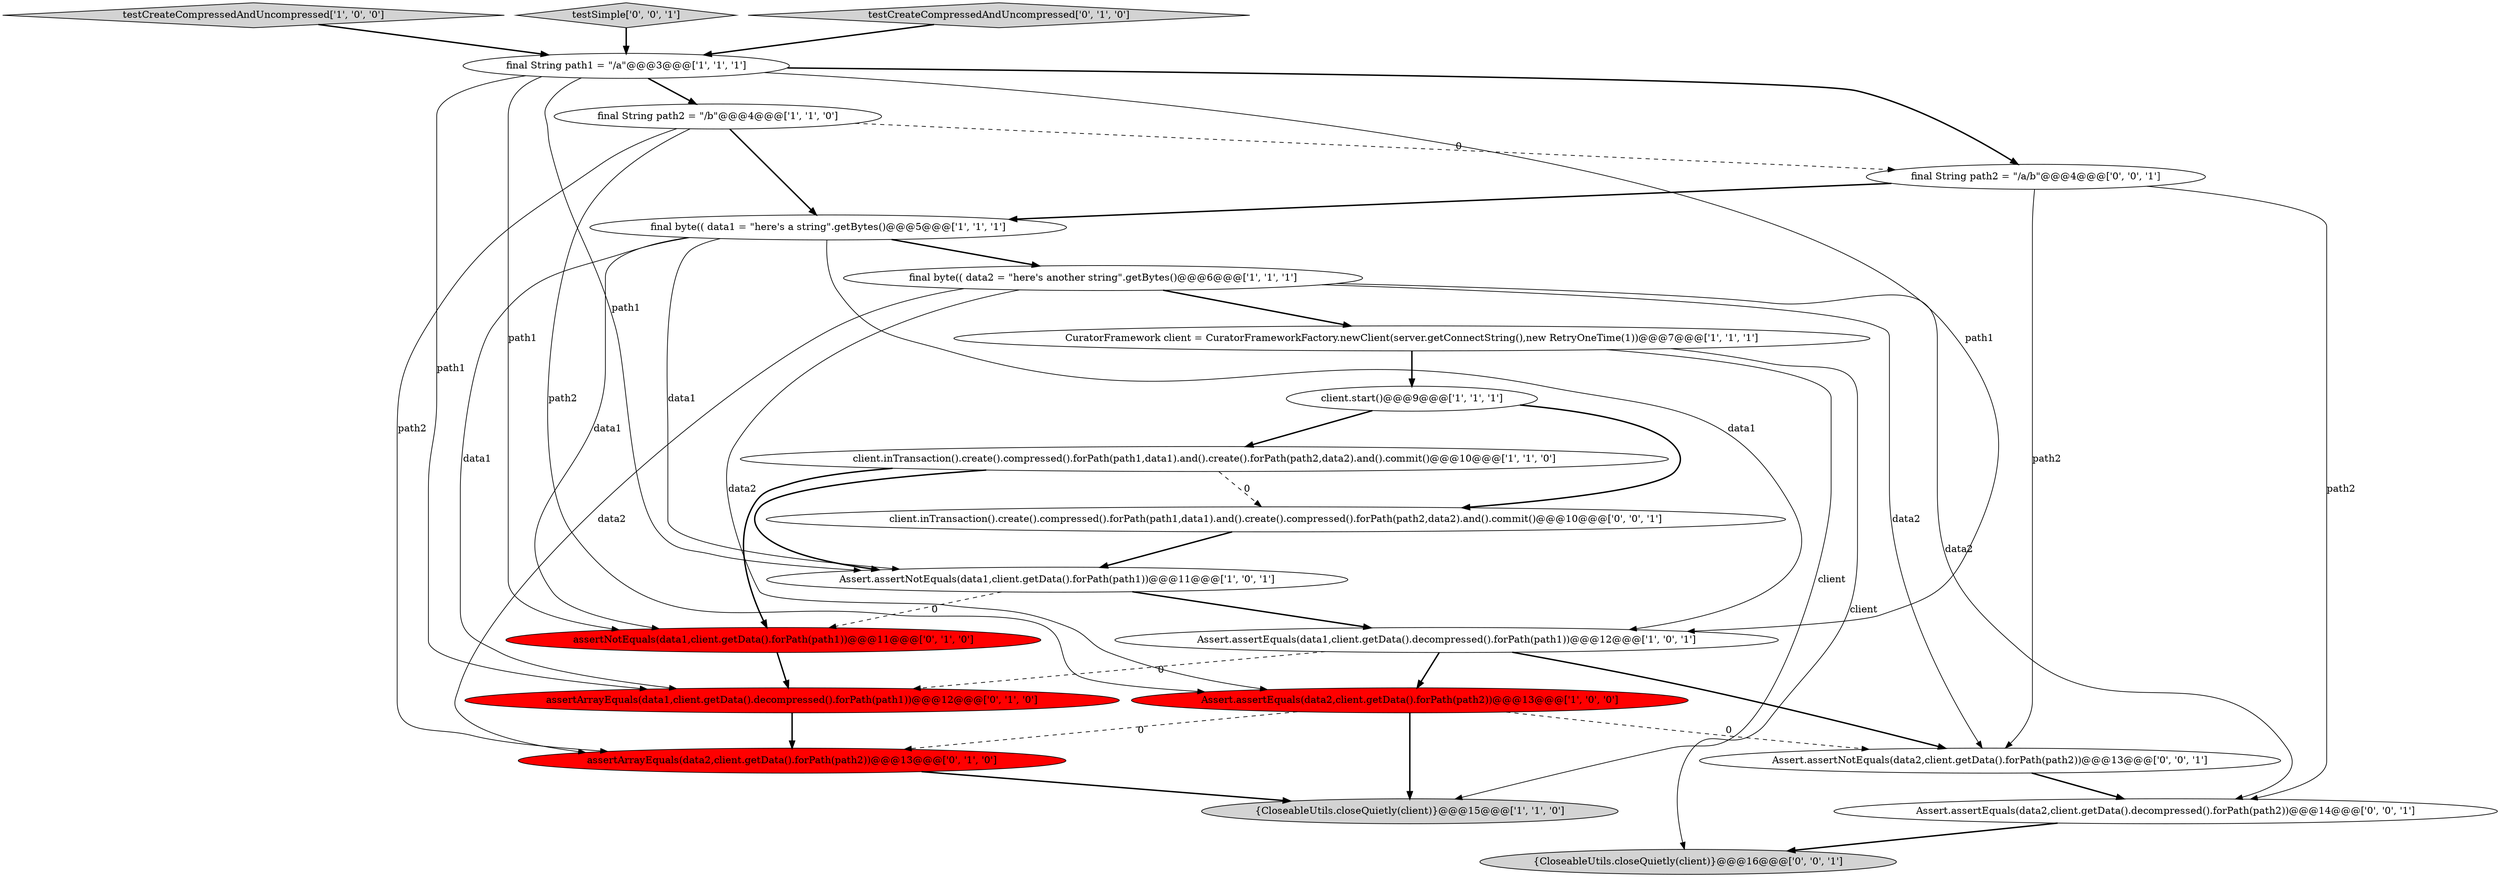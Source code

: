 digraph {
1 [style = filled, label = "Assert.assertNotEquals(data1,client.getData().forPath(path1))@@@11@@@['1', '0', '1']", fillcolor = white, shape = ellipse image = "AAA0AAABBB1BBB"];
17 [style = filled, label = "{CloseableUtils.closeQuietly(client)}@@@16@@@['0', '0', '1']", fillcolor = lightgray, shape = ellipse image = "AAA0AAABBB3BBB"];
2 [style = filled, label = "final String path2 = \"/b\"@@@4@@@['1', '1', '0']", fillcolor = white, shape = ellipse image = "AAA0AAABBB1BBB"];
14 [style = filled, label = "assertArrayEquals(data1,client.getData().decompressed().forPath(path1))@@@12@@@['0', '1', '0']", fillcolor = red, shape = ellipse image = "AAA1AAABBB2BBB"];
18 [style = filled, label = "final String path2 = \"/a/b\"@@@4@@@['0', '0', '1']", fillcolor = white, shape = ellipse image = "AAA0AAABBB3BBB"];
9 [style = filled, label = "{CloseableUtils.closeQuietly(client)}@@@15@@@['1', '1', '0']", fillcolor = lightgray, shape = ellipse image = "AAA0AAABBB1BBB"];
20 [style = filled, label = "client.inTransaction().create().compressed().forPath(path1,data1).and().create().compressed().forPath(path2,data2).and().commit()@@@10@@@['0', '0', '1']", fillcolor = white, shape = ellipse image = "AAA0AAABBB3BBB"];
11 [style = filled, label = "testCreateCompressedAndUncompressed['1', '0', '0']", fillcolor = lightgray, shape = diamond image = "AAA0AAABBB1BBB"];
8 [style = filled, label = "Assert.assertEquals(data2,client.getData().forPath(path2))@@@13@@@['1', '0', '0']", fillcolor = red, shape = ellipse image = "AAA1AAABBB1BBB"];
16 [style = filled, label = "testSimple['0', '0', '1']", fillcolor = lightgray, shape = diamond image = "AAA0AAABBB3BBB"];
3 [style = filled, label = "client.start()@@@9@@@['1', '1', '1']", fillcolor = white, shape = ellipse image = "AAA0AAABBB1BBB"];
6 [style = filled, label = "final String path1 = \"/a\"@@@3@@@['1', '1', '1']", fillcolor = white, shape = ellipse image = "AAA0AAABBB1BBB"];
15 [style = filled, label = "testCreateCompressedAndUncompressed['0', '1', '0']", fillcolor = lightgray, shape = diamond image = "AAA0AAABBB2BBB"];
21 [style = filled, label = "Assert.assertNotEquals(data2,client.getData().forPath(path2))@@@13@@@['0', '0', '1']", fillcolor = white, shape = ellipse image = "AAA0AAABBB3BBB"];
19 [style = filled, label = "Assert.assertEquals(data2,client.getData().decompressed().forPath(path2))@@@14@@@['0', '0', '1']", fillcolor = white, shape = ellipse image = "AAA0AAABBB3BBB"];
12 [style = filled, label = "assertArrayEquals(data2,client.getData().forPath(path2))@@@13@@@['0', '1', '0']", fillcolor = red, shape = ellipse image = "AAA1AAABBB2BBB"];
7 [style = filled, label = "final byte(( data1 = \"here's a string\".getBytes()@@@5@@@['1', '1', '1']", fillcolor = white, shape = ellipse image = "AAA0AAABBB1BBB"];
4 [style = filled, label = "client.inTransaction().create().compressed().forPath(path1,data1).and().create().forPath(path2,data2).and().commit()@@@10@@@['1', '1', '0']", fillcolor = white, shape = ellipse image = "AAA0AAABBB1BBB"];
0 [style = filled, label = "CuratorFramework client = CuratorFrameworkFactory.newClient(server.getConnectString(),new RetryOneTime(1))@@@7@@@['1', '1', '1']", fillcolor = white, shape = ellipse image = "AAA0AAABBB1BBB"];
13 [style = filled, label = "assertNotEquals(data1,client.getData().forPath(path1))@@@11@@@['0', '1', '0']", fillcolor = red, shape = ellipse image = "AAA1AAABBB2BBB"];
10 [style = filled, label = "final byte(( data2 = \"here's another string\".getBytes()@@@6@@@['1', '1', '1']", fillcolor = white, shape = ellipse image = "AAA0AAABBB1BBB"];
5 [style = filled, label = "Assert.assertEquals(data1,client.getData().decompressed().forPath(path1))@@@12@@@['1', '0', '1']", fillcolor = white, shape = ellipse image = "AAA0AAABBB1BBB"];
1->5 [style = bold, label=""];
0->3 [style = bold, label=""];
7->13 [style = solid, label="data1"];
18->19 [style = solid, label="path2"];
5->8 [style = bold, label=""];
2->12 [style = solid, label="path2"];
10->19 [style = solid, label="data2"];
6->1 [style = solid, label="path1"];
5->14 [style = dashed, label="0"];
21->19 [style = bold, label=""];
0->9 [style = solid, label="client"];
7->10 [style = bold, label=""];
6->13 [style = solid, label="path1"];
6->18 [style = bold, label=""];
16->6 [style = bold, label=""];
18->21 [style = solid, label="path2"];
11->6 [style = bold, label=""];
4->13 [style = bold, label=""];
7->1 [style = solid, label="data1"];
8->12 [style = dashed, label="0"];
15->6 [style = bold, label=""];
19->17 [style = bold, label=""];
20->1 [style = bold, label=""];
8->21 [style = dashed, label="0"];
12->9 [style = bold, label=""];
3->4 [style = bold, label=""];
7->14 [style = solid, label="data1"];
0->17 [style = solid, label="client"];
6->2 [style = bold, label=""];
1->13 [style = dashed, label="0"];
5->21 [style = bold, label=""];
10->12 [style = solid, label="data2"];
3->20 [style = bold, label=""];
10->8 [style = solid, label="data2"];
6->5 [style = solid, label="path1"];
4->20 [style = dashed, label="0"];
14->12 [style = bold, label=""];
10->0 [style = bold, label=""];
8->9 [style = bold, label=""];
2->18 [style = dashed, label="0"];
6->14 [style = solid, label="path1"];
10->21 [style = solid, label="data2"];
4->1 [style = bold, label=""];
2->7 [style = bold, label=""];
2->8 [style = solid, label="path2"];
7->5 [style = solid, label="data1"];
18->7 [style = bold, label=""];
13->14 [style = bold, label=""];
}
